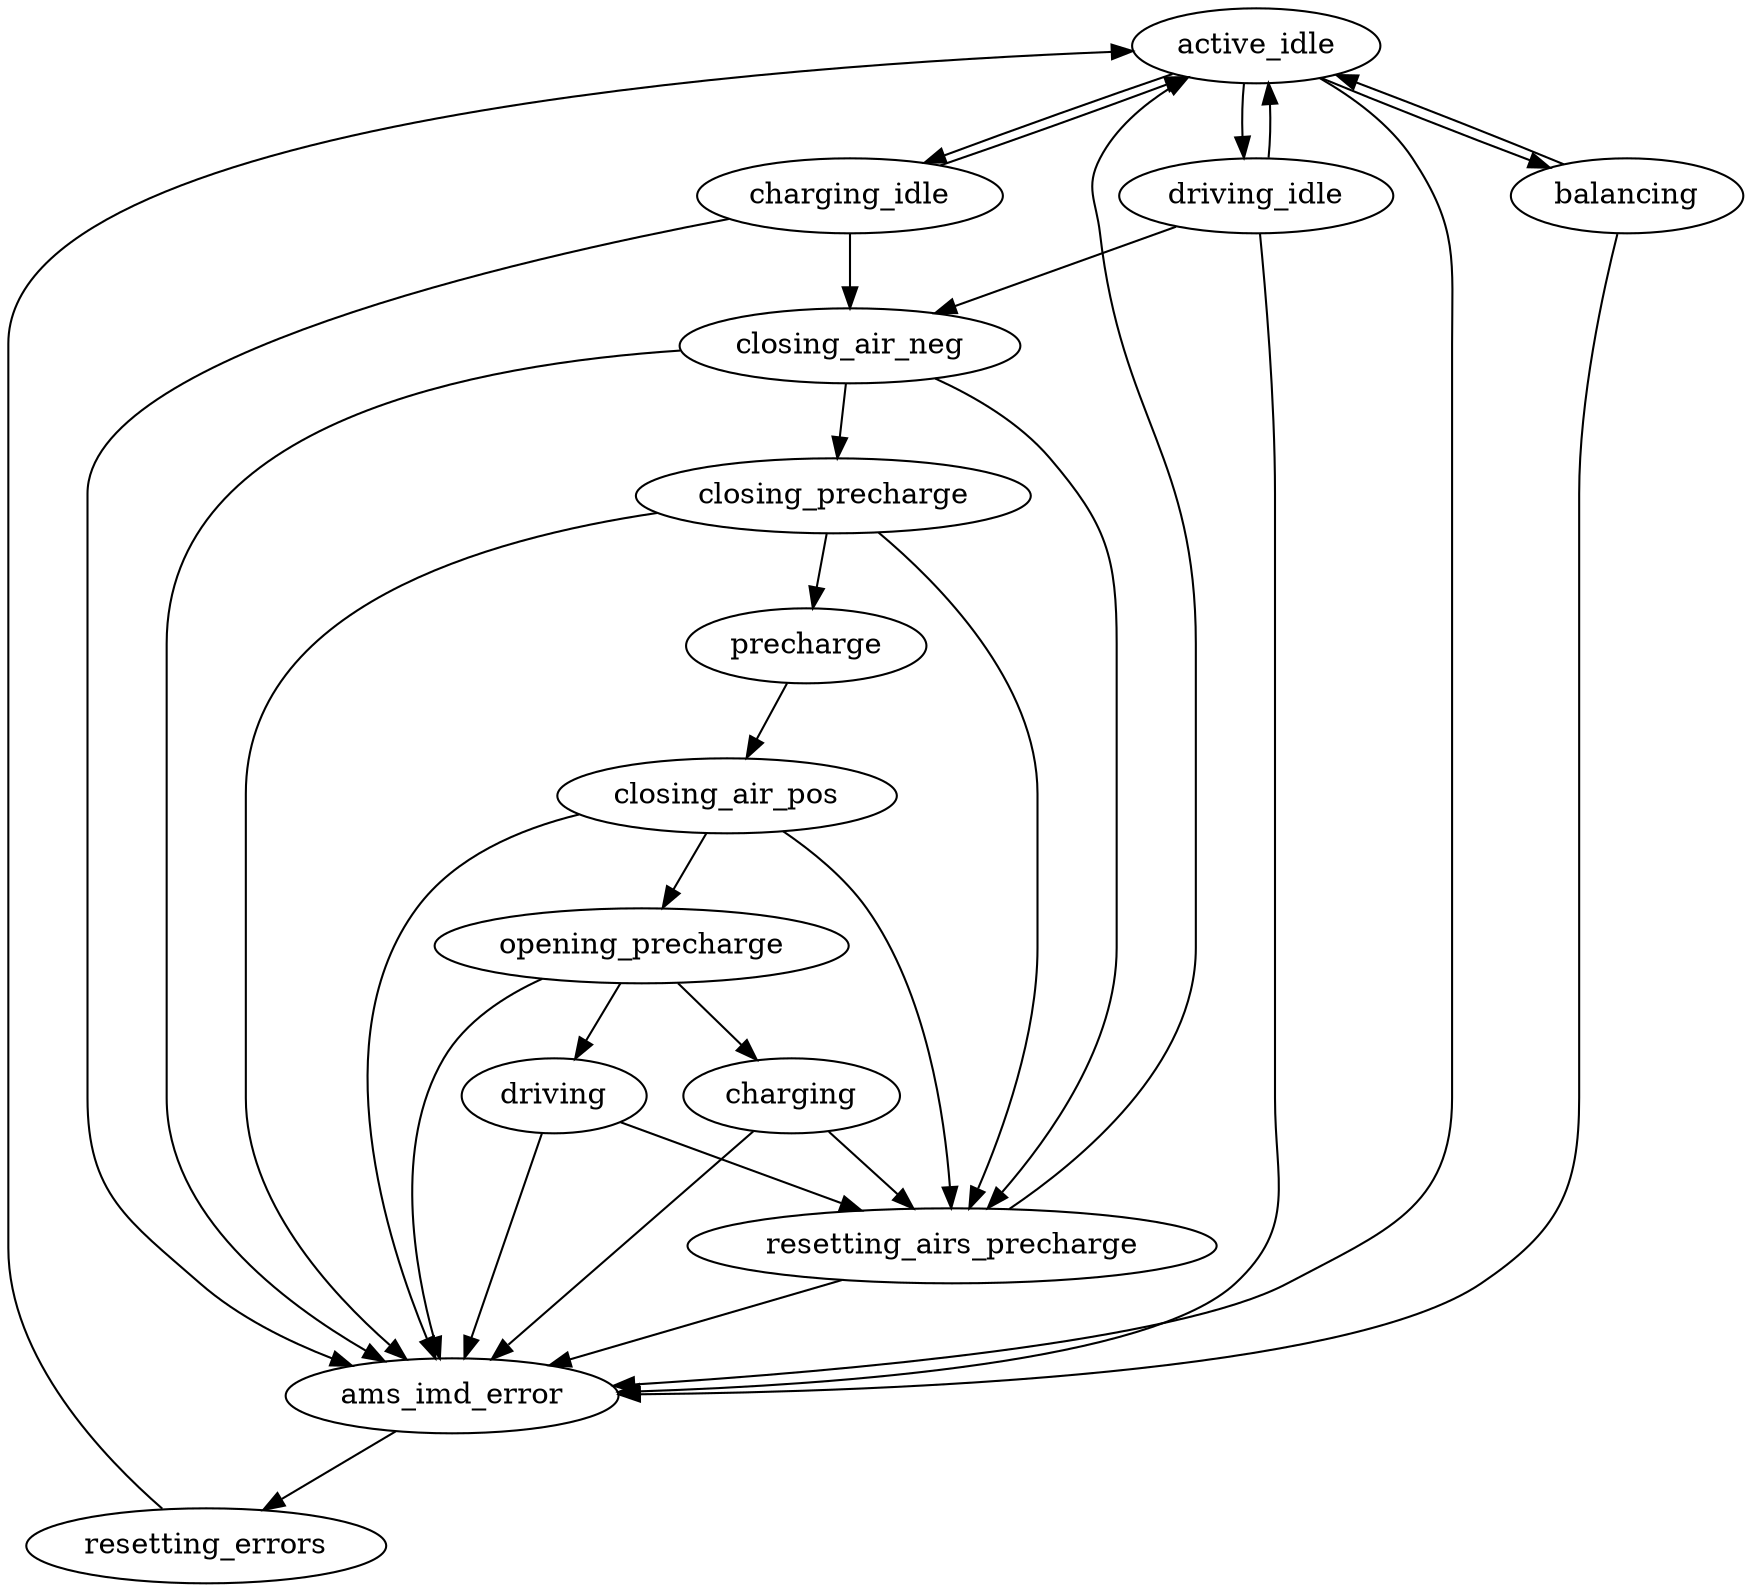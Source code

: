 digraph{
    active_idle -> balancing -> active_idle
    active_idle -> charging_idle -> active_idle
    active_idle -> driving_idle -> active_idle

    resetting_airs_precharge -> active_idle
    resetting_errors -> active_idle

    /* Driving & Charging routines (Switch between driving and charging will happen using the flag)
    When BMS enters driving idle DRIVING is SET and charging is reset, and when enters to charging CHARGING is SET and driving is reset
    So, the transition from opening precharge to driving or charging is controlled via the flag*/
    driving_idle -> closing_air_neg
    charging_idle -> closing_air_neg
    closing_air_neg -> closing_precharge -> precharge -> closing_air_pos -> opening_precharge
    opening_precharge -> driving
    opening_precharge -> charging
    driving -> resetting_airs_precharge
    charging -> resetting_airs_precharge 
    /* Errors during closing airs and precharge */
    closing_air_neg -> resetting_airs_precharge
    closing_precharge -> resetting_airs_precharge
    closing_air_pos -> resetting_airs_precharge
    /* AMS/IMD Errors Merged state */
    active_idle -> ams_imd_error
    driving_idle -> ams_imd_error
    charging_idle -> ams_imd_error
    closing_air_neg -> ams_imd_error
    closing_precharge -> ams_imd_error
    closing_air_pos -> ams_imd_error
    opening_precharge -> ams_imd_error
    driving -> ams_imd_error
    charging -> ams_imd_error
    balancing -> ams_imd_error
    resetting_airs_precharge -> ams_imd_error
    ams_imd_error -> resetting_errors             

}